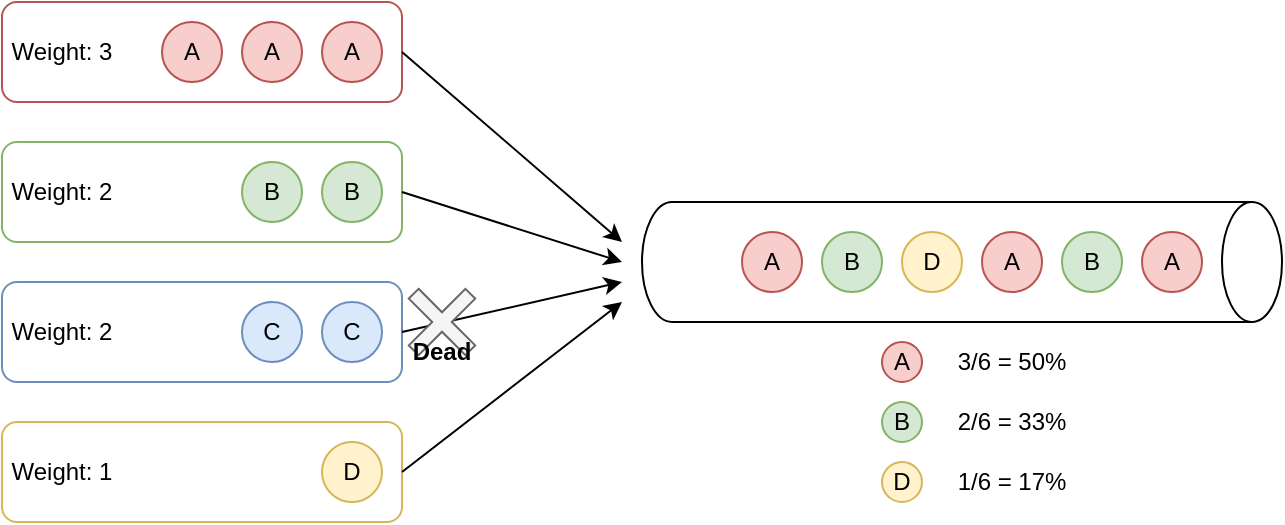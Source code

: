 <mxfile>
    <diagram id="SwyTIUc-K7ksmOeCrZUB" name="Page-1">
        <mxGraphModel dx="414" dy="907" grid="1" gridSize="10" guides="1" tooltips="1" connect="1" arrows="1" fold="1" page="1" pageScale="1" pageWidth="850" pageHeight="1100" math="0" shadow="0">
            <root>
                <mxCell id="0"/>
                <mxCell id="1" parent="0"/>
                <mxCell id="5" value="" style="rounded=1;whiteSpace=wrap;html=1;fillColor=default;strokeColor=#b85450;" parent="1" vertex="1">
                    <mxGeometry x="80" y="150" width="200" height="50" as="geometry"/>
                </mxCell>
                <mxCell id="6" value="" style="shape=cylinder3;whiteSpace=wrap;html=1;boundedLbl=1;backgroundOutline=1;size=15;rotation=90;" parent="1" vertex="1">
                    <mxGeometry x="530" y="120" width="60" height="320" as="geometry"/>
                </mxCell>
                <mxCell id="7" value="" style="rounded=1;whiteSpace=wrap;html=1;fillColor=default;strokeColor=#82b366;" parent="1" vertex="1">
                    <mxGeometry x="80" y="220" width="200" height="50" as="geometry"/>
                </mxCell>
                <mxCell id="8" value="" style="rounded=1;whiteSpace=wrap;html=1;fillColor=default;strokeColor=#6c8ebf;" parent="1" vertex="1">
                    <mxGeometry x="80" y="290" width="200" height="50" as="geometry"/>
                </mxCell>
                <mxCell id="9" value="" style="rounded=1;whiteSpace=wrap;html=1;fillColor=default;strokeColor=#d6b656;" parent="1" vertex="1">
                    <mxGeometry x="80" y="360" width="200" height="50" as="geometry"/>
                </mxCell>
                <mxCell id="10" value="" style="endArrow=classic;html=1;exitX=1;exitY=0.5;exitDx=0;exitDy=0;" parent="1" source="5" edge="1">
                    <mxGeometry width="50" height="50" relative="1" as="geometry">
                        <mxPoint x="370" y="290" as="sourcePoint"/>
                        <mxPoint x="390" y="270" as="targetPoint"/>
                    </mxGeometry>
                </mxCell>
                <mxCell id="11" value="" style="endArrow=classic;html=1;exitX=1;exitY=0.5;exitDx=0;exitDy=0;" parent="1" source="9" edge="1">
                    <mxGeometry width="50" height="50" relative="1" as="geometry">
                        <mxPoint x="290" y="210" as="sourcePoint"/>
                        <mxPoint x="390" y="300" as="targetPoint"/>
                    </mxGeometry>
                </mxCell>
                <mxCell id="12" value="" style="endArrow=classic;html=1;exitX=1;exitY=0.5;exitDx=0;exitDy=0;" parent="1" source="8" edge="1">
                    <mxGeometry width="50" height="50" relative="1" as="geometry">
                        <mxPoint x="290" y="380" as="sourcePoint"/>
                        <mxPoint x="390" y="290" as="targetPoint"/>
                    </mxGeometry>
                </mxCell>
                <mxCell id="13" value="" style="endArrow=classic;html=1;exitX=1;exitY=0.5;exitDx=0;exitDy=0;" parent="1" source="7" edge="1">
                    <mxGeometry width="50" height="50" relative="1" as="geometry">
                        <mxPoint x="290" y="320" as="sourcePoint"/>
                        <mxPoint x="390" y="280" as="targetPoint"/>
                    </mxGeometry>
                </mxCell>
                <mxCell id="4" value="A" style="ellipse;whiteSpace=wrap;html=1;aspect=fixed;fillColor=#f8cecc;strokeColor=#b85450;" parent="1" vertex="1">
                    <mxGeometry x="240" y="160" width="30" height="30" as="geometry"/>
                </mxCell>
                <mxCell id="14" value="A" style="ellipse;whiteSpace=wrap;html=1;aspect=fixed;fillColor=#f8cecc;strokeColor=#b85450;" parent="1" vertex="1">
                    <mxGeometry x="200" y="160" width="30" height="30" as="geometry"/>
                </mxCell>
                <mxCell id="15" value="A" style="ellipse;whiteSpace=wrap;html=1;aspect=fixed;fillColor=#f8cecc;strokeColor=#b85450;" parent="1" vertex="1">
                    <mxGeometry x="160" y="160" width="30" height="30" as="geometry"/>
                </mxCell>
                <mxCell id="16" value="B" style="ellipse;whiteSpace=wrap;html=1;aspect=fixed;fillColor=#d5e8d4;strokeColor=#82b366;" parent="1" vertex="1">
                    <mxGeometry x="200" y="230" width="30" height="30" as="geometry"/>
                </mxCell>
                <mxCell id="17" value="B" style="ellipse;whiteSpace=wrap;html=1;aspect=fixed;fillColor=#d5e8d4;strokeColor=#82b366;" parent="1" vertex="1">
                    <mxGeometry x="240" y="230" width="30" height="30" as="geometry"/>
                </mxCell>
                <mxCell id="18" value="C" style="ellipse;whiteSpace=wrap;html=1;aspect=fixed;fillColor=#dae8fc;strokeColor=#6c8ebf;" parent="1" vertex="1">
                    <mxGeometry x="240" y="300" width="30" height="30" as="geometry"/>
                </mxCell>
                <mxCell id="19" value="C" style="ellipse;whiteSpace=wrap;html=1;aspect=fixed;fillColor=#dae8fc;strokeColor=#6c8ebf;" parent="1" vertex="1">
                    <mxGeometry x="200" y="300" width="30" height="30" as="geometry"/>
                </mxCell>
                <mxCell id="20" value="D" style="ellipse;whiteSpace=wrap;html=1;aspect=fixed;fillColor=#fff2cc;strokeColor=#d6b656;" parent="1" vertex="1">
                    <mxGeometry x="240" y="370" width="30" height="30" as="geometry"/>
                </mxCell>
                <mxCell id="21" value="" style="shape=cross;whiteSpace=wrap;html=1;fillColor=#f5f5f5;size=0.173;fontColor=#333333;strokeColor=#666666;rotation=45;" parent="1" vertex="1">
                    <mxGeometry x="280" y="290" width="40" height="40" as="geometry"/>
                </mxCell>
                <mxCell id="22" value="Dead" style="text;html=1;strokeColor=none;fillColor=none;align=center;verticalAlign=middle;whiteSpace=wrap;rounded=0;fontStyle=1" parent="1" vertex="1">
                    <mxGeometry x="270" y="310" width="60" height="30" as="geometry"/>
                </mxCell>
                <mxCell id="29" value="" style="group" parent="1" vertex="1" connectable="0">
                    <mxGeometry x="450" y="265" width="230" height="30" as="geometry"/>
                </mxCell>
                <mxCell id="23" value="A" style="ellipse;whiteSpace=wrap;html=1;aspect=fixed;fillColor=#f8cecc;strokeColor=#b85450;" parent="29" vertex="1">
                    <mxGeometry x="200" width="30" height="30" as="geometry"/>
                </mxCell>
                <mxCell id="24" value="B" style="ellipse;whiteSpace=wrap;html=1;aspect=fixed;fillColor=#d5e8d4;strokeColor=#82b366;" parent="29" vertex="1">
                    <mxGeometry x="160" width="30" height="30" as="geometry"/>
                </mxCell>
                <mxCell id="25" value="A" style="ellipse;whiteSpace=wrap;html=1;aspect=fixed;fillColor=#f8cecc;strokeColor=#b85450;" parent="29" vertex="1">
                    <mxGeometry x="120" width="30" height="30" as="geometry"/>
                </mxCell>
                <mxCell id="26" value="B" style="ellipse;whiteSpace=wrap;html=1;aspect=fixed;fillColor=#d5e8d4;strokeColor=#82b366;" parent="29" vertex="1">
                    <mxGeometry x="40" width="30" height="30" as="geometry"/>
                </mxCell>
                <mxCell id="27" value="D" style="ellipse;whiteSpace=wrap;html=1;aspect=fixed;fillColor=#fff2cc;strokeColor=#d6b656;" parent="29" vertex="1">
                    <mxGeometry x="80" width="30" height="30" as="geometry"/>
                </mxCell>
                <mxCell id="28" value="A" style="ellipse;whiteSpace=wrap;html=1;aspect=fixed;fillColor=#f8cecc;strokeColor=#b85450;" parent="29" vertex="1">
                    <mxGeometry width="30" height="30" as="geometry"/>
                </mxCell>
                <mxCell id="34" value="Weight: 3" style="text;html=1;strokeColor=none;fillColor=none;align=center;verticalAlign=middle;whiteSpace=wrap;rounded=0;" parent="1" vertex="1">
                    <mxGeometry x="80" y="160" width="60" height="30" as="geometry"/>
                </mxCell>
                <mxCell id="35" value="Weight: 2" style="text;html=1;strokeColor=none;fillColor=none;align=center;verticalAlign=middle;whiteSpace=wrap;rounded=0;" parent="1" vertex="1">
                    <mxGeometry x="80" y="230" width="60" height="30" as="geometry"/>
                </mxCell>
                <mxCell id="36" value="Weight: 2" style="text;html=1;strokeColor=none;fillColor=none;align=center;verticalAlign=middle;whiteSpace=wrap;rounded=0;" parent="1" vertex="1">
                    <mxGeometry x="80" y="300" width="60" height="30" as="geometry"/>
                </mxCell>
                <mxCell id="37" value="Weight: 1" style="text;html=1;strokeColor=none;fillColor=none;align=center;verticalAlign=middle;whiteSpace=wrap;rounded=0;" parent="1" vertex="1">
                    <mxGeometry x="80" y="370" width="60" height="30" as="geometry"/>
                </mxCell>
                <mxCell id="38" value="A" style="ellipse;whiteSpace=wrap;html=1;aspect=fixed;fillColor=#f8cecc;strokeColor=#b85450;" parent="1" vertex="1">
                    <mxGeometry x="520" y="320" width="20" height="20" as="geometry"/>
                </mxCell>
                <mxCell id="39" value="3/6 = 50%" style="text;html=1;strokeColor=none;fillColor=none;align=center;verticalAlign=middle;whiteSpace=wrap;rounded=0;" parent="1" vertex="1">
                    <mxGeometry x="550" y="320" width="70" height="20" as="geometry"/>
                </mxCell>
                <mxCell id="40" value="B" style="ellipse;whiteSpace=wrap;html=1;aspect=fixed;fillColor=#d5e8d4;strokeColor=#82b366;" parent="1" vertex="1">
                    <mxGeometry x="520" y="350" width="20" height="20" as="geometry"/>
                </mxCell>
                <mxCell id="41" value="D" style="ellipse;whiteSpace=wrap;html=1;aspect=fixed;fillColor=#fff2cc;strokeColor=#d6b656;" parent="1" vertex="1">
                    <mxGeometry x="520" y="380" width="20" height="20" as="geometry"/>
                </mxCell>
                <mxCell id="42" value="2/6 = 33%" style="text;html=1;strokeColor=none;fillColor=none;align=center;verticalAlign=middle;whiteSpace=wrap;rounded=0;" parent="1" vertex="1">
                    <mxGeometry x="550" y="350" width="70" height="20" as="geometry"/>
                </mxCell>
                <mxCell id="43" value="1/6 = 17%" style="text;html=1;strokeColor=none;fillColor=none;align=center;verticalAlign=middle;whiteSpace=wrap;rounded=0;" parent="1" vertex="1">
                    <mxGeometry x="550" y="380" width="70" height="20" as="geometry"/>
                </mxCell>
            </root>
        </mxGraphModel>
    </diagram>
</mxfile>